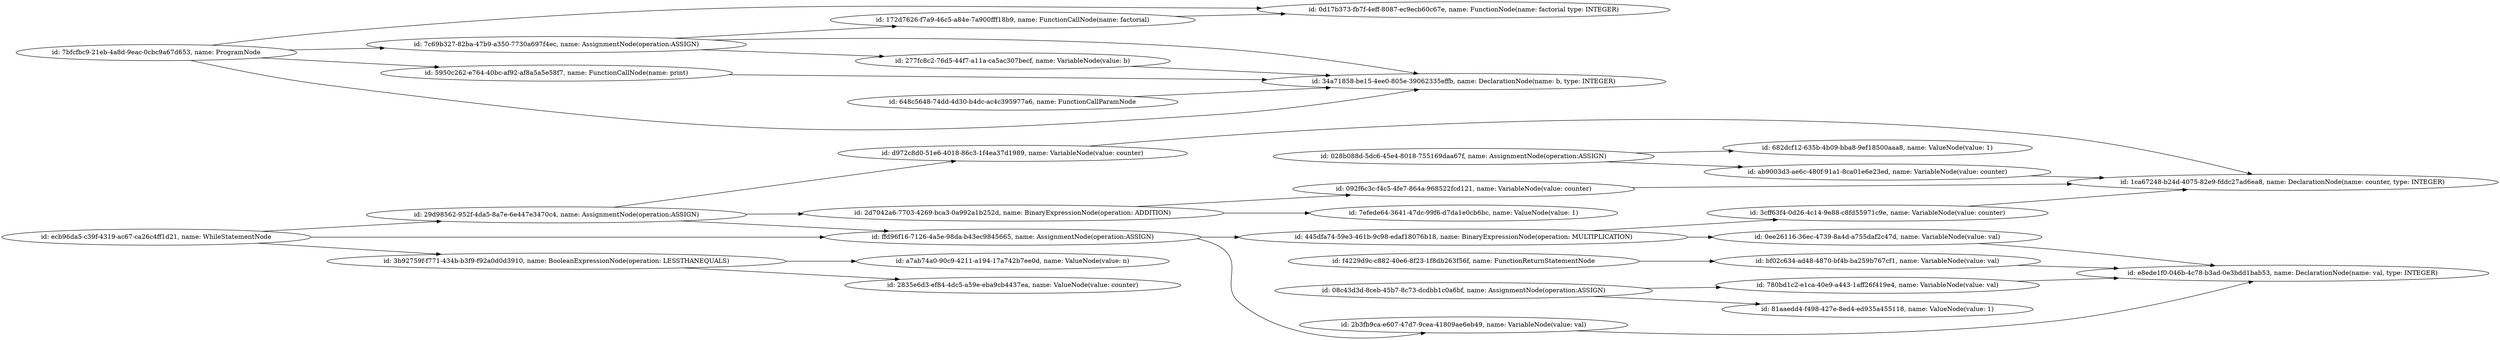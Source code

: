 digraph g {
	rankdir=LR
		"id: 2b3fb9ca-e607-47d7-9cea-41809ae6eb49, name: VariableNode(value: val)" -> "id: e8ede1f0-046b-4c78-b3ad-0e3bdd1bab53, name: DeclarationNode(name: val, type: INTEGER)"
		"id: 445dfa74-59e3-461b-9c98-edaf18076b18, name: BinaryExpressionNode(operation: MULTIPLICATION)" -> "id: 0ee26116-36ec-4739-8a4d-a755daf2c47d, name: VariableNode(value: val)"
		"id: 445dfa74-59e3-461b-9c98-edaf18076b18, name: BinaryExpressionNode(operation: MULTIPLICATION)" -> "id: 3cff63f4-0d26-4c14-9e88-c8fd55971c9e, name: VariableNode(value: counter)"
		"id: ffd96f16-7126-4a5e-98da-b43ec9845665, name: AssignmentNode(operation:ASSIGN)" -> "id: 2b3fb9ca-e607-47d7-9cea-41809ae6eb49, name: VariableNode(value: val)"
		"id: ffd96f16-7126-4a5e-98da-b43ec9845665, name: AssignmentNode(operation:ASSIGN)" -> "id: 445dfa74-59e3-461b-9c98-edaf18076b18, name: BinaryExpressionNode(operation: MULTIPLICATION)"
		"id: 0ee26116-36ec-4739-8a4d-a755daf2c47d, name: VariableNode(value: val)" -> "id: e8ede1f0-046b-4c78-b3ad-0e3bdd1bab53, name: DeclarationNode(name: val, type: INTEGER)"
		"id: 172d7626-f7a9-46c5-a84e-7a900fff18b9, name: FunctionCallNode(name: factorial)" -> "id: 0d17b373-fb7f-4eff-8087-ec9ecb60c67e, name: FunctionNode(name: factorial type: INTEGER)"
		"id: 028b088d-5dc6-45e4-8018-755169daa67f, name: AssignmentNode(operation:ASSIGN)" -> "id: 682dcf12-635b-4b09-bba8-9ef18500aaa8, name: ValueNode(value: 1)"
		"id: 028b088d-5dc6-45e4-8018-755169daa67f, name: AssignmentNode(operation:ASSIGN)" -> "id: ab9003d3-ae6c-480f-91a1-8ca01e6e23ed, name: VariableNode(value: counter)"
		"id: 29d98562-952f-4da5-8a7e-6e447e3470c4, name: AssignmentNode(operation:ASSIGN)" -> "id: ffd96f16-7126-4a5e-98da-b43ec9845665, name: AssignmentNode(operation:ASSIGN)"
		"id: 29d98562-952f-4da5-8a7e-6e447e3470c4, name: AssignmentNode(operation:ASSIGN)" -> "id: d972c8d0-51e6-4018-86c3-1f4ea37d1989, name: VariableNode(value: counter)"
		"id: 29d98562-952f-4da5-8a7e-6e447e3470c4, name: AssignmentNode(operation:ASSIGN)" -> "id: 2d7042a6-7703-4269-bca3-0a992a1b252d, name: BinaryExpressionNode(operation: ADDITION)"
		"id: 5950c262-e764-40bc-af92-af8a5a5e58f7, name: FunctionCallNode(name: print)" -> "id: 34a71858-be15-4ee0-805e-39062335effb, name: DeclarationNode(name: b, type: INTEGER)"
		"id: 648c5648-74dd-4d30-b4dc-ac4c395977a6, name: FunctionCallParamNode" -> "id: 34a71858-be15-4ee0-805e-39062335effb, name: DeclarationNode(name: b, type: INTEGER)"
		"id: ab9003d3-ae6c-480f-91a1-8ca01e6e23ed, name: VariableNode(value: counter)" -> "id: 1ca67248-b24d-4075-82e9-fddc27ad6ea8, name: DeclarationNode(name: counter, type: INTEGER)"
		"id: d972c8d0-51e6-4018-86c3-1f4ea37d1989, name: VariableNode(value: counter)" -> "id: 1ca67248-b24d-4075-82e9-fddc27ad6ea8, name: DeclarationNode(name: counter, type: INTEGER)"
		"id: 08c43d3d-8ceb-45b7-8c73-dcdbb1c0a6bf, name: AssignmentNode(operation:ASSIGN)" -> "id: 780bd1c2-e1ca-40e9-a443-1aff26f419e4, name: VariableNode(value: val)"
		"id: 08c43d3d-8ceb-45b7-8c73-dcdbb1c0a6bf, name: AssignmentNode(operation:ASSIGN)" -> "id: 81aaedd4-f498-427e-8ed4-ed935a455118, name: ValueNode(value: 1)"
		"id: 7c69b327-82ba-47b9-a350-7730a697f4ec, name: AssignmentNode(operation:ASSIGN)" -> "id: 34a71858-be15-4ee0-805e-39062335effb, name: DeclarationNode(name: b, type: INTEGER)"
		"id: 7c69b327-82ba-47b9-a350-7730a697f4ec, name: AssignmentNode(operation:ASSIGN)" -> "id: 172d7626-f7a9-46c5-a84e-7a900fff18b9, name: FunctionCallNode(name: factorial)"
		"id: 7c69b327-82ba-47b9-a350-7730a697f4ec, name: AssignmentNode(operation:ASSIGN)" -> "id: 277fc8c2-76d5-44f7-a11a-ca5ac307becf, name: VariableNode(value: b)"
		"id: ecb96da5-c39f-4319-ac67-ca26c4ff1d21, name: WhileStatementNode" -> "id: ffd96f16-7126-4a5e-98da-b43ec9845665, name: AssignmentNode(operation:ASSIGN)"
		"id: ecb96da5-c39f-4319-ac67-ca26c4ff1d21, name: WhileStatementNode" -> "id: 29d98562-952f-4da5-8a7e-6e447e3470c4, name: AssignmentNode(operation:ASSIGN)"
		"id: ecb96da5-c39f-4319-ac67-ca26c4ff1d21, name: WhileStatementNode" -> "id: 3b92759f-f771-434b-b3f9-f92a0d0d3910, name: BooleanExpressionNode(operation: LESSTHANEQUALS)"
		"id: 092f6c3c-f4c5-4fe7-864a-968522fcd121, name: VariableNode(value: counter)" -> "id: 1ca67248-b24d-4075-82e9-fddc27ad6ea8, name: DeclarationNode(name: counter, type: INTEGER)"
		"id: 277fc8c2-76d5-44f7-a11a-ca5ac307becf, name: VariableNode(value: b)" -> "id: 34a71858-be15-4ee0-805e-39062335effb, name: DeclarationNode(name: b, type: INTEGER)"
		"id: 3b92759f-f771-434b-b3f9-f92a0d0d3910, name: BooleanExpressionNode(operation: LESSTHANEQUALS)" -> "id: 2835e6d3-ef84-4dc5-a59e-eba9cb4437ea, name: ValueNode(value: counter)"
		"id: 3b92759f-f771-434b-b3f9-f92a0d0d3910, name: BooleanExpressionNode(operation: LESSTHANEQUALS)" -> "id: a7ab74a0-90c9-4211-a194-17a742b7ee0d, name: ValueNode(value: n)"
		"id: 780bd1c2-e1ca-40e9-a443-1aff26f419e4, name: VariableNode(value: val)" -> "id: e8ede1f0-046b-4c78-b3ad-0e3bdd1bab53, name: DeclarationNode(name: val, type: INTEGER)"
		"id: bf02c634-ad48-4870-bf4b-ba259b767cf1, name: VariableNode(value: val)" -> "id: e8ede1f0-046b-4c78-b3ad-0e3bdd1bab53, name: DeclarationNode(name: val, type: INTEGER)"
		"id: f4229d9c-c882-40e6-8f23-1f8db263f56f, name: FunctionReturnStatementNode" -> "id: bf02c634-ad48-4870-bf4b-ba259b767cf1, name: VariableNode(value: val)"
		"id: 7bfcfbc9-21eb-4a8d-9eac-0cbc9a67d653, name: ProgramNode" -> "id: 34a71858-be15-4ee0-805e-39062335effb, name: DeclarationNode(name: b, type: INTEGER)"
		"id: 7bfcfbc9-21eb-4a8d-9eac-0cbc9a67d653, name: ProgramNode" -> "id: 0d17b373-fb7f-4eff-8087-ec9ecb60c67e, name: FunctionNode(name: factorial type: INTEGER)"
		"id: 7bfcfbc9-21eb-4a8d-9eac-0cbc9a67d653, name: ProgramNode" -> "id: 5950c262-e764-40bc-af92-af8a5a5e58f7, name: FunctionCallNode(name: print)"
		"id: 7bfcfbc9-21eb-4a8d-9eac-0cbc9a67d653, name: ProgramNode" -> "id: 7c69b327-82ba-47b9-a350-7730a697f4ec, name: AssignmentNode(operation:ASSIGN)"
		"id: 3cff63f4-0d26-4c14-9e88-c8fd55971c9e, name: VariableNode(value: counter)" -> "id: 1ca67248-b24d-4075-82e9-fddc27ad6ea8, name: DeclarationNode(name: counter, type: INTEGER)"
		"id: 2d7042a6-7703-4269-bca3-0a992a1b252d, name: BinaryExpressionNode(operation: ADDITION)" -> "id: 7efede64-3641-47dc-99f6-d7da1e0cb6bc, name: ValueNode(value: 1)"
		"id: 2d7042a6-7703-4269-bca3-0a992a1b252d, name: BinaryExpressionNode(operation: ADDITION)" -> "id: 092f6c3c-f4c5-4fe7-864a-968522fcd121, name: VariableNode(value: counter)"
}